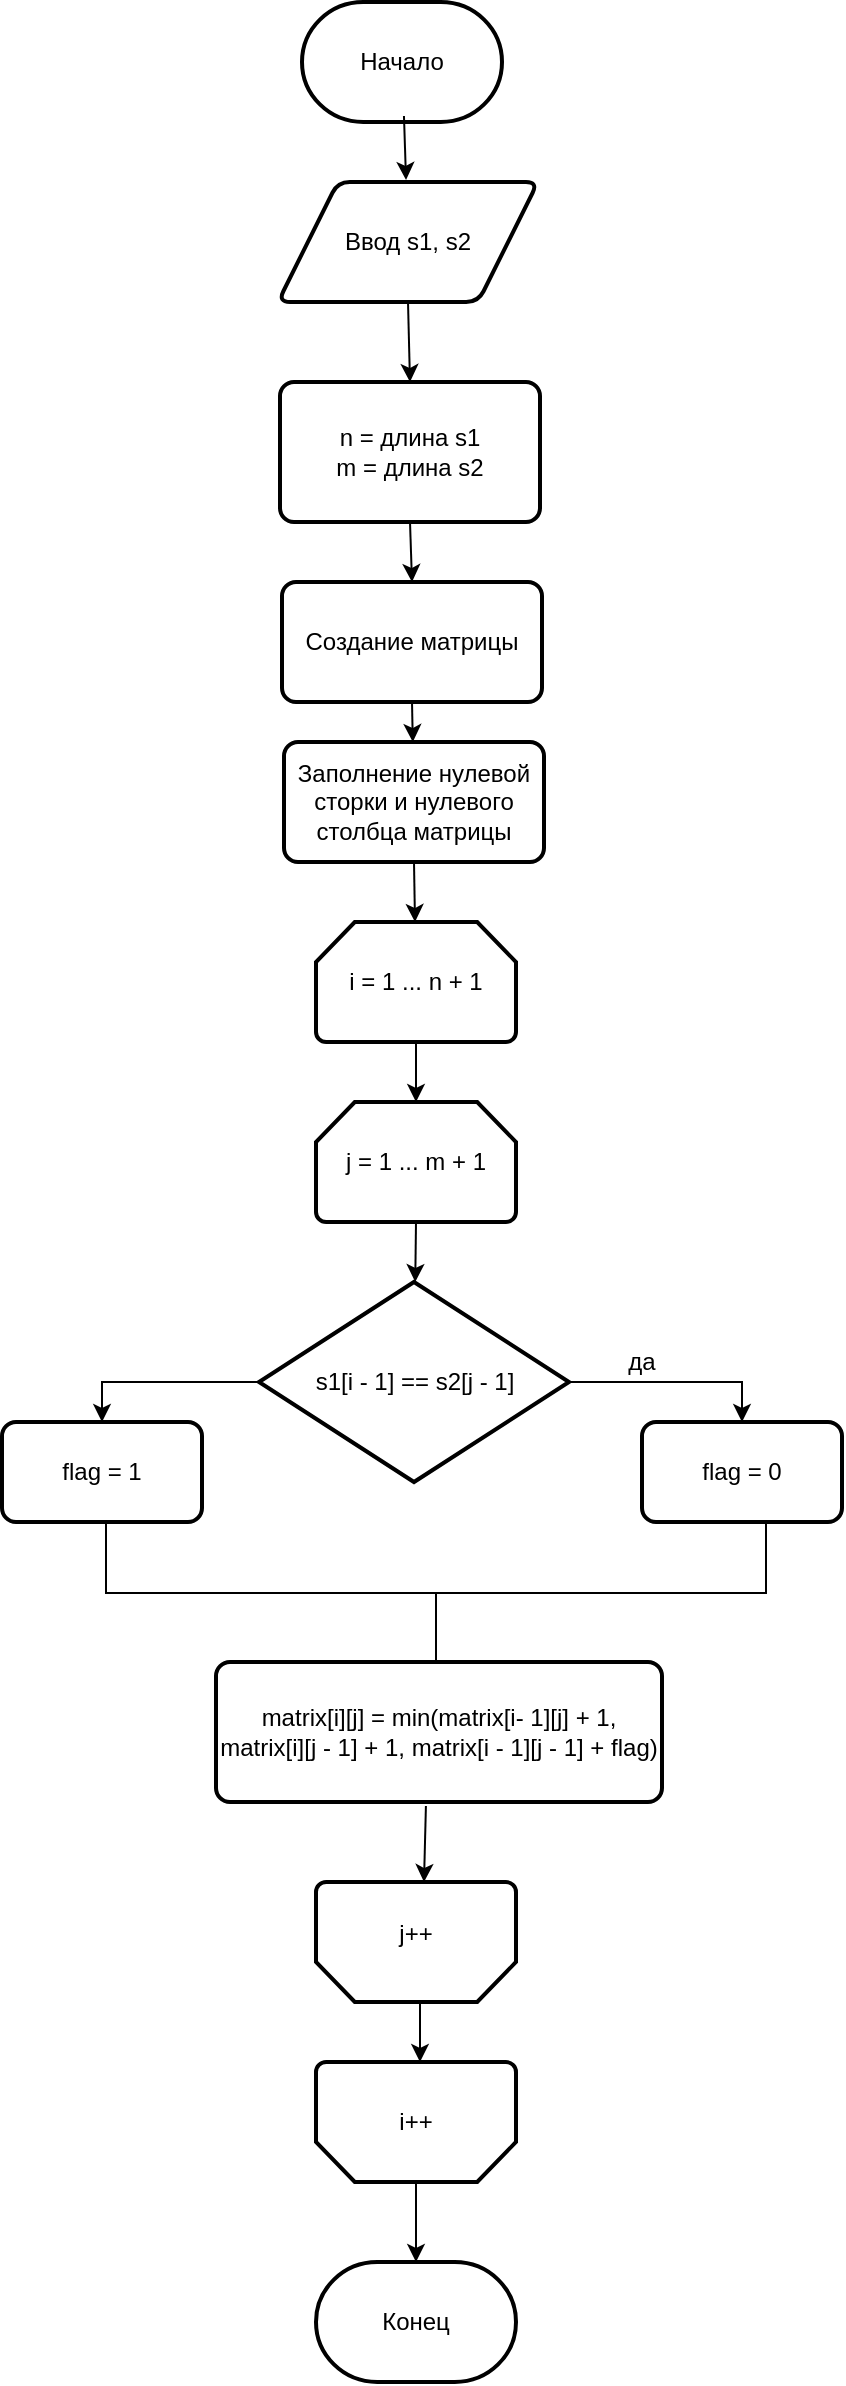 <mxfile version="13.7.2" type="device"><diagram id="PbOEHsnuYlZ1fzdp9hxf" name="Page-1"><mxGraphModel dx="1355" dy="757" grid="1" gridSize="10" guides="1" tooltips="1" connect="1" arrows="1" fold="1" page="1" pageScale="1" pageWidth="850" pageHeight="1100" math="0" shadow="0"><root><mxCell id="0"/><mxCell id="1" parent="0"/><mxCell id="QlhCBS2tbB2hpfsNWzaI-2" value="Начало" style="strokeWidth=2;html=1;shape=mxgraph.flowchart.terminator;whiteSpace=wrap;" parent="1" vertex="1"><mxGeometry x="240" y="20" width="100" height="60" as="geometry"/></mxCell><mxCell id="QlhCBS2tbB2hpfsNWzaI-3" value="Ввод s1, s2" style="shape=parallelogram;html=1;strokeWidth=2;perimeter=parallelogramPerimeter;whiteSpace=wrap;rounded=1;arcSize=12;size=0.23;" parent="1" vertex="1"><mxGeometry x="228" y="110" width="130" height="60" as="geometry"/></mxCell><mxCell id="QlhCBS2tbB2hpfsNWzaI-5" value="" style="endArrow=classic;html=1;entryX=0.554;entryY=0.033;entryDx=0;entryDy=0;entryPerimeter=0;" parent="1" edge="1"><mxGeometry width="50" height="50" relative="1" as="geometry"><mxPoint x="290.978" y="77" as="sourcePoint"/><mxPoint x="292.02" y="108.98" as="targetPoint"/></mxGeometry></mxCell><mxCell id="QlhCBS2tbB2hpfsNWzaI-7" value="n = длина s1&lt;br&gt;m = длина s2" style="rounded=1;whiteSpace=wrap;html=1;absoluteArcSize=1;arcSize=14;strokeWidth=2;" parent="1" vertex="1"><mxGeometry x="229" y="210" width="130" height="70" as="geometry"/></mxCell><mxCell id="QlhCBS2tbB2hpfsNWzaI-8" value="" style="endArrow=classic;html=1;exitX=0.5;exitY=1;exitDx=0;exitDy=0;entryX=0.5;entryY=0;entryDx=0;entryDy=0;" parent="1" source="QlhCBS2tbB2hpfsNWzaI-3" target="QlhCBS2tbB2hpfsNWzaI-7" edge="1"><mxGeometry width="50" height="50" relative="1" as="geometry"><mxPoint x="280" y="420" as="sourcePoint"/><mxPoint x="330" y="370" as="targetPoint"/></mxGeometry></mxCell><mxCell id="QlhCBS2tbB2hpfsNWzaI-9" value="Создание матрицы" style="rounded=1;whiteSpace=wrap;html=1;absoluteArcSize=1;arcSize=14;strokeWidth=2;" parent="1" vertex="1"><mxGeometry x="230" y="310" width="130" height="60" as="geometry"/></mxCell><mxCell id="QlhCBS2tbB2hpfsNWzaI-10" value="" style="endArrow=classic;html=1;exitX=0.5;exitY=1;exitDx=0;exitDy=0;entryX=0.5;entryY=0;entryDx=0;entryDy=0;" parent="1" source="QlhCBS2tbB2hpfsNWzaI-7" target="QlhCBS2tbB2hpfsNWzaI-9" edge="1"><mxGeometry width="50" height="50" relative="1" as="geometry"><mxPoint x="280" y="420" as="sourcePoint"/><mxPoint x="330" y="370" as="targetPoint"/></mxGeometry></mxCell><mxCell id="QlhCBS2tbB2hpfsNWzaI-11" value="i = 1 ... n + 1" style="strokeWidth=2;html=1;shape=mxgraph.flowchart.loop_limit;whiteSpace=wrap;" parent="1" vertex="1"><mxGeometry x="247" y="480" width="100" height="60" as="geometry"/></mxCell><mxCell id="QlhCBS2tbB2hpfsNWzaI-12" value="j = 1 ... m + 1" style="strokeWidth=2;html=1;shape=mxgraph.flowchart.loop_limit;whiteSpace=wrap;" parent="1" vertex="1"><mxGeometry x="247" y="570" width="100" height="60" as="geometry"/></mxCell><mxCell id="QlhCBS2tbB2hpfsNWzaI-13" value="" style="endArrow=classic;html=1;exitX=0.5;exitY=1;exitDx=0;exitDy=0;" parent="1" source="QlhCBS2tbB2hpfsNWzaI-9" target="QlhCBS2tbB2hpfsNWzaI-17" edge="1"><mxGeometry width="50" height="50" relative="1" as="geometry"><mxPoint x="280" y="540" as="sourcePoint"/><mxPoint x="330" y="490" as="targetPoint"/></mxGeometry></mxCell><mxCell id="QlhCBS2tbB2hpfsNWzaI-14" value="" style="endArrow=classic;html=1;exitX=0.5;exitY=1;exitDx=0;exitDy=0;exitPerimeter=0;entryX=0.5;entryY=0;entryDx=0;entryDy=0;entryPerimeter=0;" parent="1" source="QlhCBS2tbB2hpfsNWzaI-11" target="QlhCBS2tbB2hpfsNWzaI-12" edge="1"><mxGeometry width="50" height="50" relative="1" as="geometry"><mxPoint x="283" y="610" as="sourcePoint"/><mxPoint x="333" y="560" as="targetPoint"/></mxGeometry></mxCell><mxCell id="3fJr_1QyqetIEs8Sb-gw-1" style="edgeStyle=orthogonalEdgeStyle;rounded=0;orthogonalLoop=1;jettySize=auto;html=1;exitX=0;exitY=0.5;exitDx=0;exitDy=0;exitPerimeter=0;entryX=0.5;entryY=0;entryDx=0;entryDy=0;" edge="1" parent="1" source="QlhCBS2tbB2hpfsNWzaI-16" target="QlhCBS2tbB2hpfsNWzaI-21"><mxGeometry relative="1" as="geometry"/></mxCell><mxCell id="3fJr_1QyqetIEs8Sb-gw-4" style="edgeStyle=orthogonalEdgeStyle;rounded=0;orthogonalLoop=1;jettySize=auto;html=1;exitX=1;exitY=0.5;exitDx=0;exitDy=0;exitPerimeter=0;entryX=0.5;entryY=0;entryDx=0;entryDy=0;" edge="1" parent="1" source="QlhCBS2tbB2hpfsNWzaI-16" target="QlhCBS2tbB2hpfsNWzaI-20"><mxGeometry relative="1" as="geometry"/></mxCell><mxCell id="QlhCBS2tbB2hpfsNWzaI-16" value="s1[i - 1] == s2[j - 1]" style="strokeWidth=2;html=1;shape=mxgraph.flowchart.decision;whiteSpace=wrap;" parent="1" vertex="1"><mxGeometry x="218.5" y="660" width="155" height="100" as="geometry"/></mxCell><mxCell id="QlhCBS2tbB2hpfsNWzaI-17" value="Заполнение нулевой сторки и нулевого столбца матрицы" style="rounded=1;whiteSpace=wrap;html=1;absoluteArcSize=1;arcSize=14;strokeWidth=2;" parent="1" vertex="1"><mxGeometry x="231" y="390" width="130" height="60" as="geometry"/></mxCell><mxCell id="QlhCBS2tbB2hpfsNWzaI-18" value="" style="endArrow=classic;html=1;exitX=0.5;exitY=1;exitDx=0;exitDy=0;" parent="1" source="QlhCBS2tbB2hpfsNWzaI-17" target="QlhCBS2tbB2hpfsNWzaI-11" edge="1"><mxGeometry width="50" height="50" relative="1" as="geometry"><mxPoint x="270" y="650" as="sourcePoint"/><mxPoint x="320" y="600" as="targetPoint"/></mxGeometry></mxCell><mxCell id="QlhCBS2tbB2hpfsNWzaI-19" value="" style="endArrow=classic;html=1;exitX=0.5;exitY=1;exitDx=0;exitDy=0;exitPerimeter=0;" parent="1" source="QlhCBS2tbB2hpfsNWzaI-12" target="QlhCBS2tbB2hpfsNWzaI-16" edge="1"><mxGeometry width="50" height="50" relative="1" as="geometry"><mxPoint x="270" y="650" as="sourcePoint"/><mxPoint x="320" y="600" as="targetPoint"/></mxGeometry></mxCell><mxCell id="QlhCBS2tbB2hpfsNWzaI-20" value="flag = 0" style="rounded=1;whiteSpace=wrap;html=1;absoluteArcSize=1;arcSize=14;strokeWidth=2;" parent="1" vertex="1"><mxGeometry x="410" y="730" width="100" height="50" as="geometry"/></mxCell><mxCell id="QlhCBS2tbB2hpfsNWzaI-21" value="flag = 1" style="rounded=1;whiteSpace=wrap;html=1;absoluteArcSize=1;arcSize=14;strokeWidth=2;" parent="1" vertex="1"><mxGeometry x="90" y="730" width="100" height="50" as="geometry"/></mxCell><mxCell id="QlhCBS2tbB2hpfsNWzaI-24" value="matrix[i][j] = min(matrix[i- 1][j] + 1, matrix[i][j - 1] + 1, matrix[i - 1][j - 1] + flag)" style="rounded=1;whiteSpace=wrap;html=1;absoluteArcSize=1;arcSize=14;strokeWidth=2;" parent="1" vertex="1"><mxGeometry x="197" y="850" width="223" height="70" as="geometry"/></mxCell><mxCell id="QlhCBS2tbB2hpfsNWzaI-28" value="" style="strokeWidth=2;html=1;shape=mxgraph.flowchart.loop_limit;whiteSpace=wrap;rotation=-180;" parent="1" vertex="1"><mxGeometry x="247" y="960" width="100" height="60" as="geometry"/></mxCell><mxCell id="QlhCBS2tbB2hpfsNWzaI-33" value="j++" style="text;html=1;strokeColor=none;fillColor=none;align=center;verticalAlign=middle;whiteSpace=wrap;rounded=0;" parent="1" vertex="1"><mxGeometry x="277" y="976" width="40" height="20" as="geometry"/></mxCell><mxCell id="QlhCBS2tbB2hpfsNWzaI-34" value="" style="endArrow=classic;html=1;exitX=0.474;exitY=1.029;exitDx=0;exitDy=0;exitPerimeter=0;" parent="1" edge="1"><mxGeometry width="50" height="50" relative="1" as="geometry"><mxPoint x="301.962" y="922.03" as="sourcePoint"/><mxPoint x="301" y="960" as="targetPoint"/></mxGeometry></mxCell><mxCell id="QlhCBS2tbB2hpfsNWzaI-35" value="" style="strokeWidth=2;html=1;shape=mxgraph.flowchart.loop_limit;whiteSpace=wrap;rotation=-180;" parent="1" vertex="1"><mxGeometry x="247" y="1050" width="100" height="60" as="geometry"/></mxCell><mxCell id="QlhCBS2tbB2hpfsNWzaI-36" value="i++" style="text;html=1;strokeColor=none;fillColor=none;align=center;verticalAlign=middle;whiteSpace=wrap;rounded=0;" parent="1" vertex="1"><mxGeometry x="277" y="1070" width="40" height="20" as="geometry"/></mxCell><mxCell id="QlhCBS2tbB2hpfsNWzaI-37" value="" style="endArrow=classic;html=1;" parent="1" edge="1"><mxGeometry width="50" height="50" relative="1" as="geometry"><mxPoint x="299" y="1020" as="sourcePoint"/><mxPoint x="299" y="1050" as="targetPoint"/></mxGeometry></mxCell><mxCell id="QlhCBS2tbB2hpfsNWzaI-38" value="Конец" style="strokeWidth=2;html=1;shape=mxgraph.flowchart.terminator;whiteSpace=wrap;" parent="1" vertex="1"><mxGeometry x="247" y="1150" width="100" height="60" as="geometry"/></mxCell><mxCell id="QlhCBS2tbB2hpfsNWzaI-39" value="" style="endArrow=classic;html=1;entryX=0.5;entryY=0;entryDx=0;entryDy=0;entryPerimeter=0;exitX=0.5;exitY=0;exitDx=0;exitDy=0;exitPerimeter=0;" parent="1" source="QlhCBS2tbB2hpfsNWzaI-35" target="QlhCBS2tbB2hpfsNWzaI-38" edge="1"><mxGeometry width="50" height="50" relative="1" as="geometry"><mxPoint x="180" y="1190" as="sourcePoint"/><mxPoint x="230" y="1140" as="targetPoint"/></mxGeometry></mxCell><mxCell id="3fJr_1QyqetIEs8Sb-gw-7" value="" style="strokeWidth=1;html=1;shape=mxgraph.flowchart.annotation_2;align=left;labelPosition=right;pointerEvents=1;rotation=-90;" vertex="1" parent="1"><mxGeometry x="272.5" y="650.5" width="69" height="330" as="geometry"/></mxCell><mxCell id="3fJr_1QyqetIEs8Sb-gw-8" value="да" style="text;html=1;strokeColor=none;fillColor=none;align=center;verticalAlign=middle;whiteSpace=wrap;rounded=0;" vertex="1" parent="1"><mxGeometry x="390" y="690" width="40" height="20" as="geometry"/></mxCell></root></mxGraphModel></diagram></mxfile>